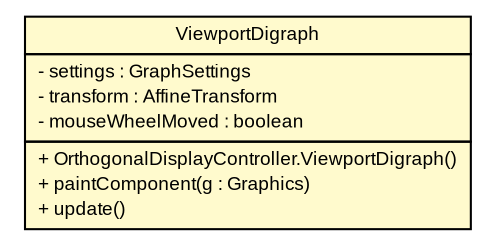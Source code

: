#!/usr/local/bin/dot
#
# Class diagram 
# Generated by UMLGraph version R5_6 (http://www.umlgraph.org/)
#

digraph G {
	edge [fontname="arial",fontsize=10,labelfontname="arial",labelfontsize=10];
	node [fontname="arial",fontsize=10,shape=plaintext];
	nodesep=0.25;
	ranksep=0.5;
	// pfc.controllers.algorithms.OrthogonalDisplayController.ViewportDigraph
	c12077 [label=<<table title="pfc.controllers.algorithms.OrthogonalDisplayController.ViewportDigraph" border="0" cellborder="1" cellspacing="0" cellpadding="2" port="p" bgcolor="lemonChiffon" href="./OrthogonalDisplayController.ViewportDigraph.html">
		<tr><td><table border="0" cellspacing="0" cellpadding="1">
<tr><td align="center" balign="center"> ViewportDigraph </td></tr>
		</table></td></tr>
		<tr><td><table border="0" cellspacing="0" cellpadding="1">
<tr><td align="left" balign="left"> - settings : GraphSettings </td></tr>
<tr><td align="left" balign="left"> - transform : AffineTransform </td></tr>
<tr><td align="left" balign="left"> - mouseWheelMoved : boolean </td></tr>
		</table></td></tr>
		<tr><td><table border="0" cellspacing="0" cellpadding="1">
<tr><td align="left" balign="left"> + OrthogonalDisplayController.ViewportDigraph() </td></tr>
<tr><td align="left" balign="left"> + paintComponent(g : Graphics) </td></tr>
<tr><td align="left" balign="left"> + update() </td></tr>
		</table></td></tr>
		</table>>, URL="./OrthogonalDisplayController.ViewportDigraph.html", fontname="arial", fontcolor="black", fontsize=9.0];
}

